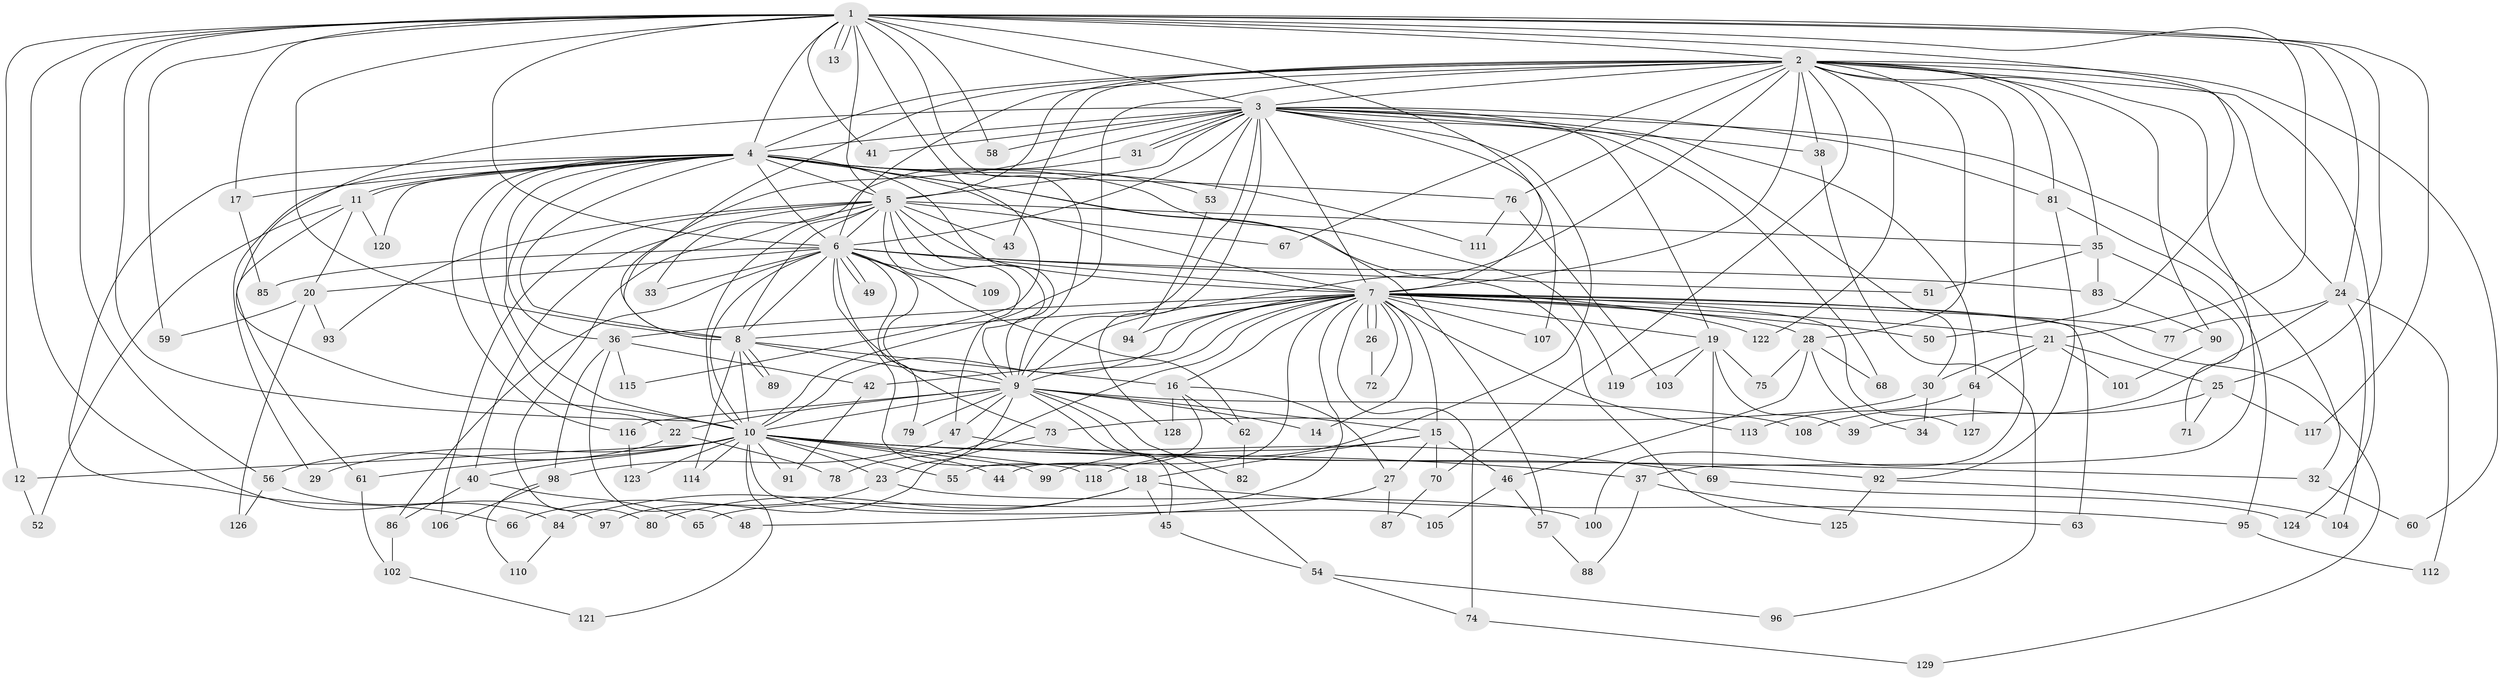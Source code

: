 // coarse degree distribution, {23: 0.02564102564102564, 17: 0.05128205128205128, 14: 0.02564102564102564, 10: 0.02564102564102564, 12: 0.02564102564102564, 9: 0.02564102564102564, 6: 0.10256410256410256, 4: 0.1794871794871795, 15: 0.02564102564102564, 13: 0.05128205128205128, 5: 0.10256410256410256, 8: 0.05128205128205128, 2: 0.1282051282051282, 1: 0.05128205128205128, 3: 0.1282051282051282}
// Generated by graph-tools (version 1.1) at 2025/49/03/04/25 22:49:50]
// undirected, 129 vertices, 283 edges
graph export_dot {
  node [color=gray90,style=filled];
  1;
  2;
  3;
  4;
  5;
  6;
  7;
  8;
  9;
  10;
  11;
  12;
  13;
  14;
  15;
  16;
  17;
  18;
  19;
  20;
  21;
  22;
  23;
  24;
  25;
  26;
  27;
  28;
  29;
  30;
  31;
  32;
  33;
  34;
  35;
  36;
  37;
  38;
  39;
  40;
  41;
  42;
  43;
  44;
  45;
  46;
  47;
  48;
  49;
  50;
  51;
  52;
  53;
  54;
  55;
  56;
  57;
  58;
  59;
  60;
  61;
  62;
  63;
  64;
  65;
  66;
  67;
  68;
  69;
  70;
  71;
  72;
  73;
  74;
  75;
  76;
  77;
  78;
  79;
  80;
  81;
  82;
  83;
  84;
  85;
  86;
  87;
  88;
  89;
  90;
  91;
  92;
  93;
  94;
  95;
  96;
  97;
  98;
  99;
  100;
  101;
  102;
  103;
  104;
  105;
  106;
  107;
  108;
  109;
  110;
  111;
  112;
  113;
  114;
  115;
  116;
  117;
  118;
  119;
  120;
  121;
  122;
  123;
  124;
  125;
  126;
  127;
  128;
  129;
  1 -- 2;
  1 -- 3;
  1 -- 4;
  1 -- 5;
  1 -- 6;
  1 -- 7;
  1 -- 8;
  1 -- 9;
  1 -- 10;
  1 -- 12;
  1 -- 13;
  1 -- 13;
  1 -- 17;
  1 -- 21;
  1 -- 24;
  1 -- 25;
  1 -- 41;
  1 -- 50;
  1 -- 56;
  1 -- 58;
  1 -- 59;
  1 -- 84;
  1 -- 115;
  1 -- 117;
  2 -- 3;
  2 -- 4;
  2 -- 5;
  2 -- 6;
  2 -- 7;
  2 -- 8;
  2 -- 9;
  2 -- 10;
  2 -- 24;
  2 -- 28;
  2 -- 35;
  2 -- 37;
  2 -- 38;
  2 -- 43;
  2 -- 60;
  2 -- 67;
  2 -- 70;
  2 -- 76;
  2 -- 81;
  2 -- 90;
  2 -- 100;
  2 -- 122;
  2 -- 124;
  3 -- 4;
  3 -- 5;
  3 -- 6;
  3 -- 7;
  3 -- 8;
  3 -- 9;
  3 -- 10;
  3 -- 19;
  3 -- 30;
  3 -- 31;
  3 -- 31;
  3 -- 32;
  3 -- 38;
  3 -- 41;
  3 -- 53;
  3 -- 58;
  3 -- 64;
  3 -- 68;
  3 -- 81;
  3 -- 99;
  3 -- 107;
  3 -- 128;
  4 -- 5;
  4 -- 6;
  4 -- 7;
  4 -- 8;
  4 -- 9;
  4 -- 10;
  4 -- 11;
  4 -- 11;
  4 -- 17;
  4 -- 22;
  4 -- 29;
  4 -- 36;
  4 -- 53;
  4 -- 57;
  4 -- 66;
  4 -- 76;
  4 -- 111;
  4 -- 116;
  4 -- 119;
  4 -- 120;
  4 -- 125;
  5 -- 6;
  5 -- 7;
  5 -- 8;
  5 -- 9;
  5 -- 10;
  5 -- 35;
  5 -- 40;
  5 -- 43;
  5 -- 47;
  5 -- 67;
  5 -- 80;
  5 -- 93;
  5 -- 106;
  5 -- 109;
  6 -- 7;
  6 -- 8;
  6 -- 9;
  6 -- 10;
  6 -- 18;
  6 -- 20;
  6 -- 33;
  6 -- 49;
  6 -- 49;
  6 -- 51;
  6 -- 62;
  6 -- 73;
  6 -- 79;
  6 -- 83;
  6 -- 85;
  6 -- 86;
  6 -- 109;
  7 -- 8;
  7 -- 9;
  7 -- 10;
  7 -- 14;
  7 -- 15;
  7 -- 16;
  7 -- 19;
  7 -- 21;
  7 -- 26;
  7 -- 26;
  7 -- 28;
  7 -- 36;
  7 -- 42;
  7 -- 44;
  7 -- 50;
  7 -- 63;
  7 -- 65;
  7 -- 72;
  7 -- 74;
  7 -- 77;
  7 -- 78;
  7 -- 94;
  7 -- 107;
  7 -- 113;
  7 -- 122;
  7 -- 127;
  7 -- 129;
  8 -- 9;
  8 -- 10;
  8 -- 16;
  8 -- 89;
  8 -- 89;
  8 -- 114;
  9 -- 10;
  9 -- 14;
  9 -- 15;
  9 -- 22;
  9 -- 23;
  9 -- 45;
  9 -- 47;
  9 -- 54;
  9 -- 79;
  9 -- 82;
  9 -- 108;
  9 -- 116;
  10 -- 12;
  10 -- 23;
  10 -- 29;
  10 -- 32;
  10 -- 37;
  10 -- 40;
  10 -- 44;
  10 -- 55;
  10 -- 61;
  10 -- 69;
  10 -- 91;
  10 -- 99;
  10 -- 105;
  10 -- 114;
  10 -- 118;
  10 -- 121;
  10 -- 123;
  11 -- 20;
  11 -- 52;
  11 -- 61;
  11 -- 120;
  12 -- 52;
  15 -- 18;
  15 -- 27;
  15 -- 46;
  15 -- 70;
  15 -- 118;
  16 -- 27;
  16 -- 55;
  16 -- 62;
  16 -- 128;
  17 -- 85;
  18 -- 45;
  18 -- 80;
  18 -- 84;
  18 -- 95;
  19 -- 39;
  19 -- 69;
  19 -- 75;
  19 -- 103;
  19 -- 119;
  20 -- 59;
  20 -- 93;
  20 -- 126;
  21 -- 25;
  21 -- 30;
  21 -- 64;
  21 -- 101;
  22 -- 56;
  22 -- 78;
  23 -- 66;
  23 -- 100;
  24 -- 77;
  24 -- 104;
  24 -- 108;
  24 -- 112;
  25 -- 39;
  25 -- 71;
  25 -- 117;
  26 -- 72;
  27 -- 48;
  27 -- 87;
  28 -- 34;
  28 -- 46;
  28 -- 68;
  28 -- 75;
  30 -- 34;
  30 -- 73;
  31 -- 33;
  32 -- 60;
  35 -- 51;
  35 -- 71;
  35 -- 83;
  36 -- 42;
  36 -- 48;
  36 -- 98;
  36 -- 115;
  37 -- 63;
  37 -- 88;
  38 -- 96;
  40 -- 65;
  40 -- 86;
  42 -- 91;
  45 -- 54;
  46 -- 57;
  46 -- 105;
  47 -- 92;
  47 -- 98;
  53 -- 94;
  54 -- 74;
  54 -- 96;
  56 -- 97;
  56 -- 126;
  57 -- 88;
  61 -- 102;
  62 -- 82;
  64 -- 113;
  64 -- 127;
  69 -- 124;
  70 -- 87;
  73 -- 97;
  74 -- 129;
  76 -- 103;
  76 -- 111;
  81 -- 92;
  81 -- 95;
  83 -- 90;
  84 -- 110;
  86 -- 102;
  90 -- 101;
  92 -- 104;
  92 -- 125;
  95 -- 112;
  98 -- 106;
  98 -- 110;
  102 -- 121;
  116 -- 123;
}
